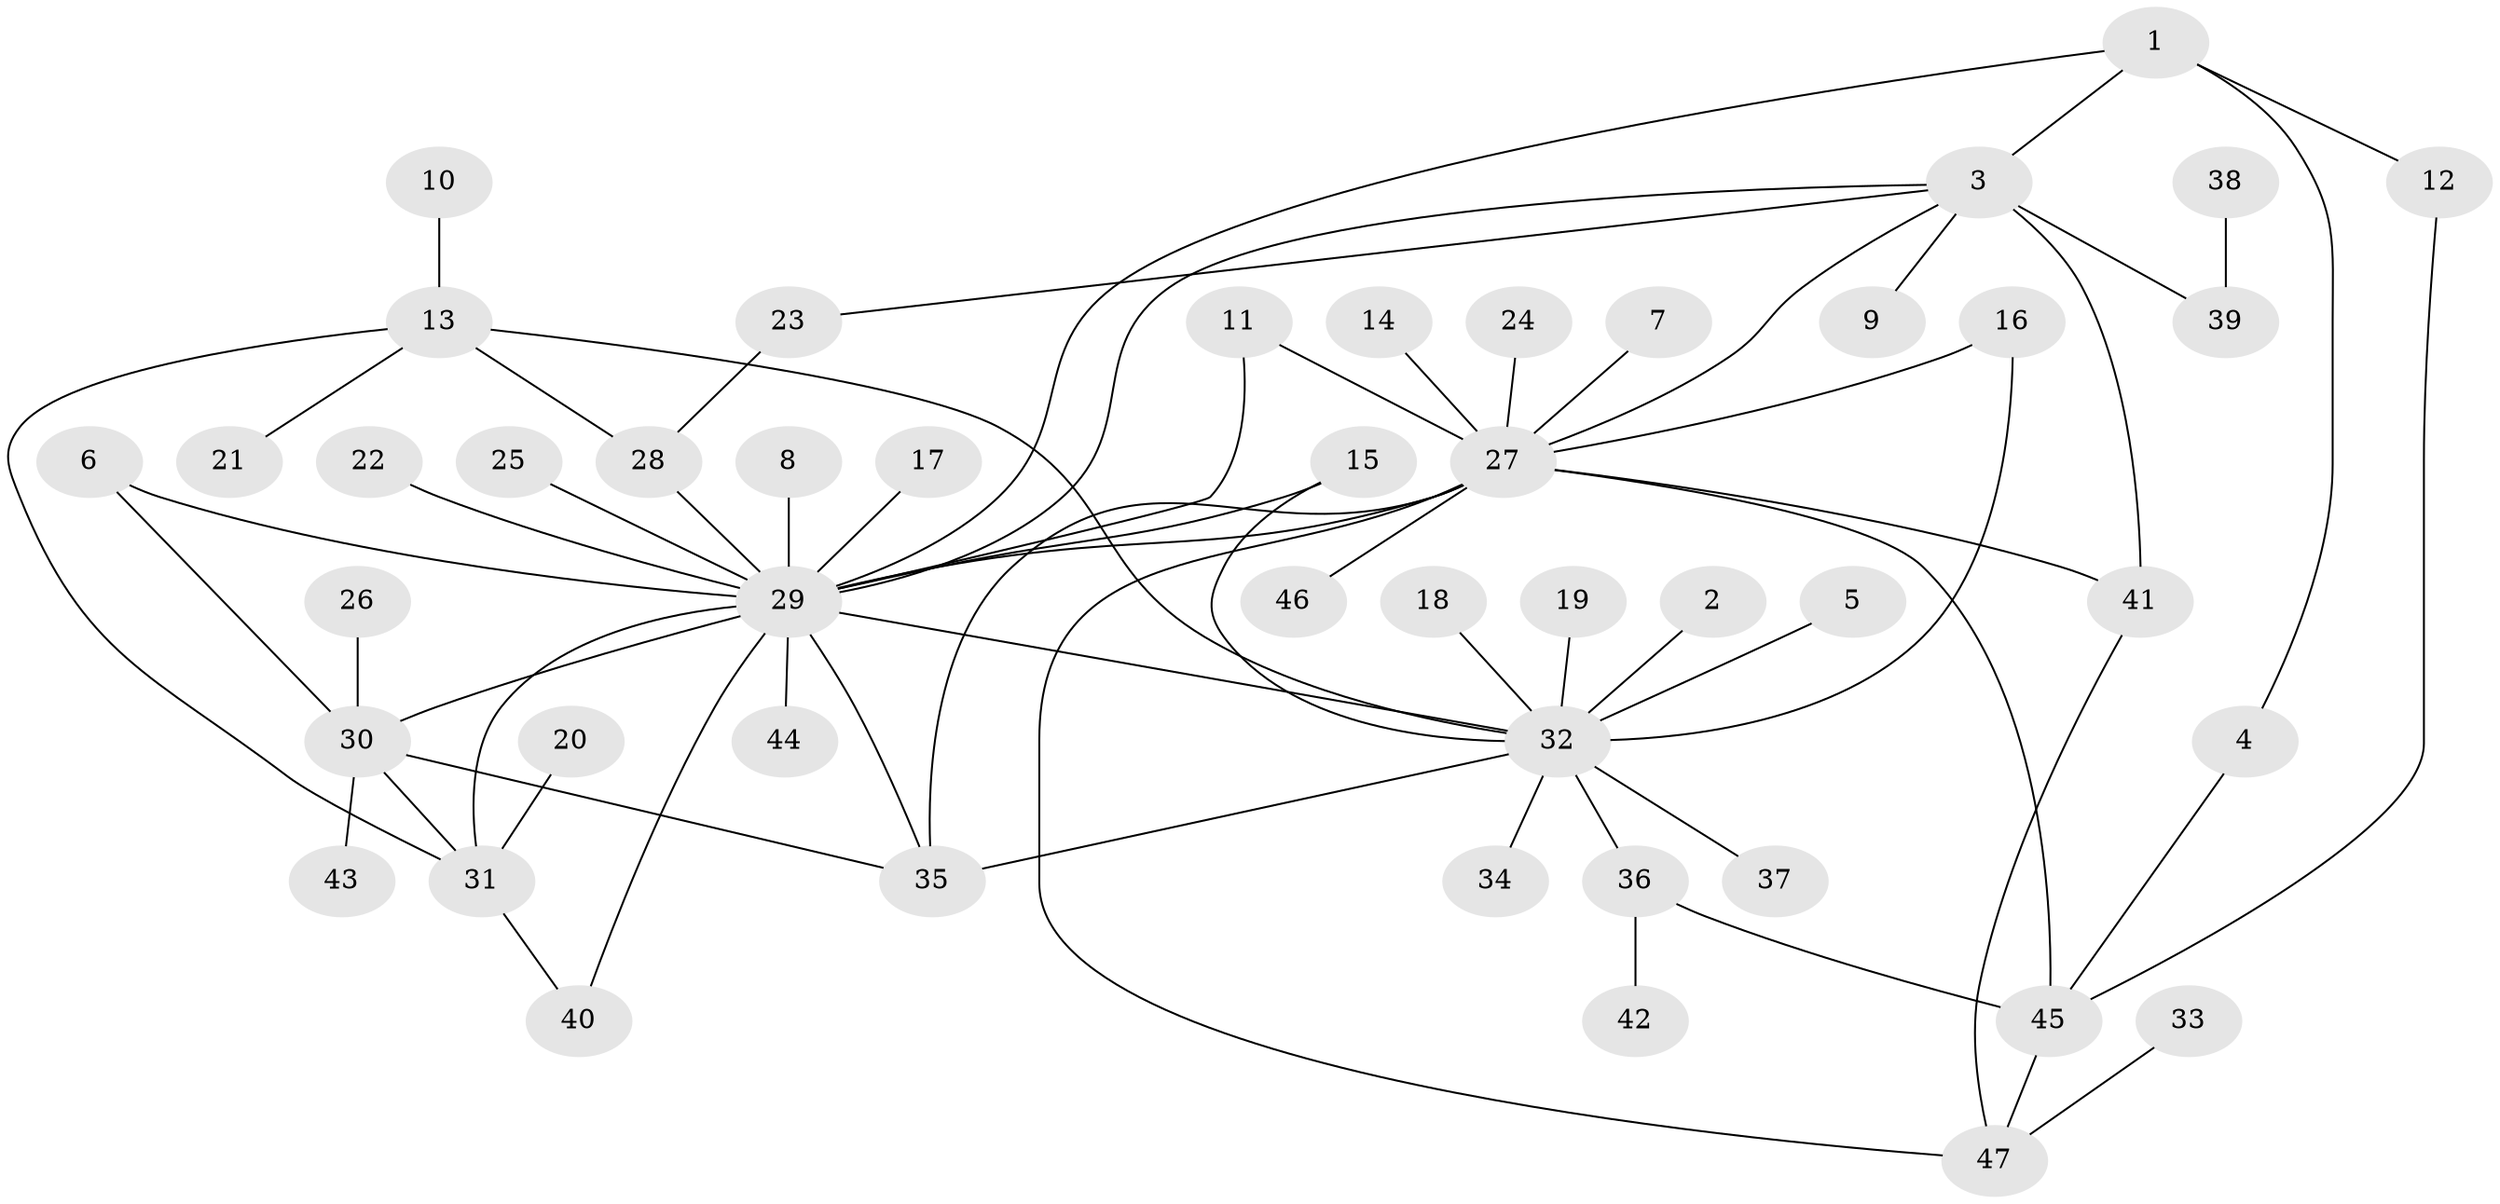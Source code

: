 // original degree distribution, {8: 0.021505376344086023, 18: 0.010752688172043012, 14: 0.010752688172043012, 3: 0.13978494623655913, 16: 0.010752688172043012, 4: 0.11827956989247312, 1: 0.4946236559139785, 2: 0.1827956989247312, 5: 0.010752688172043012}
// Generated by graph-tools (version 1.1) at 2025/49/03/09/25 03:49:52]
// undirected, 47 vertices, 66 edges
graph export_dot {
graph [start="1"]
  node [color=gray90,style=filled];
  1;
  2;
  3;
  4;
  5;
  6;
  7;
  8;
  9;
  10;
  11;
  12;
  13;
  14;
  15;
  16;
  17;
  18;
  19;
  20;
  21;
  22;
  23;
  24;
  25;
  26;
  27;
  28;
  29;
  30;
  31;
  32;
  33;
  34;
  35;
  36;
  37;
  38;
  39;
  40;
  41;
  42;
  43;
  44;
  45;
  46;
  47;
  1 -- 3 [weight=1.0];
  1 -- 4 [weight=1.0];
  1 -- 12 [weight=1.0];
  1 -- 29 [weight=1.0];
  2 -- 32 [weight=1.0];
  3 -- 9 [weight=1.0];
  3 -- 23 [weight=1.0];
  3 -- 27 [weight=1.0];
  3 -- 29 [weight=1.0];
  3 -- 39 [weight=1.0];
  3 -- 41 [weight=2.0];
  4 -- 45 [weight=1.0];
  5 -- 32 [weight=1.0];
  6 -- 29 [weight=1.0];
  6 -- 30 [weight=1.0];
  7 -- 27 [weight=1.0];
  8 -- 29 [weight=1.0];
  10 -- 13 [weight=1.0];
  11 -- 27 [weight=1.0];
  11 -- 29 [weight=1.0];
  12 -- 45 [weight=1.0];
  13 -- 21 [weight=1.0];
  13 -- 28 [weight=1.0];
  13 -- 31 [weight=1.0];
  13 -- 32 [weight=1.0];
  14 -- 27 [weight=1.0];
  15 -- 29 [weight=1.0];
  15 -- 32 [weight=1.0];
  16 -- 27 [weight=1.0];
  16 -- 32 [weight=1.0];
  17 -- 29 [weight=1.0];
  18 -- 32 [weight=1.0];
  19 -- 32 [weight=1.0];
  20 -- 31 [weight=1.0];
  22 -- 29 [weight=1.0];
  23 -- 28 [weight=1.0];
  24 -- 27 [weight=1.0];
  25 -- 29 [weight=1.0];
  26 -- 30 [weight=1.0];
  27 -- 29 [weight=1.0];
  27 -- 35 [weight=2.0];
  27 -- 41 [weight=1.0];
  27 -- 45 [weight=1.0];
  27 -- 46 [weight=1.0];
  27 -- 47 [weight=1.0];
  28 -- 29 [weight=1.0];
  29 -- 30 [weight=1.0];
  29 -- 31 [weight=1.0];
  29 -- 32 [weight=1.0];
  29 -- 35 [weight=1.0];
  29 -- 40 [weight=1.0];
  29 -- 44 [weight=1.0];
  30 -- 31 [weight=1.0];
  30 -- 35 [weight=1.0];
  30 -- 43 [weight=1.0];
  31 -- 40 [weight=1.0];
  32 -- 34 [weight=1.0];
  32 -- 35 [weight=1.0];
  32 -- 36 [weight=1.0];
  32 -- 37 [weight=1.0];
  33 -- 47 [weight=1.0];
  36 -- 42 [weight=1.0];
  36 -- 45 [weight=1.0];
  38 -- 39 [weight=1.0];
  41 -- 47 [weight=1.0];
  45 -- 47 [weight=1.0];
}
